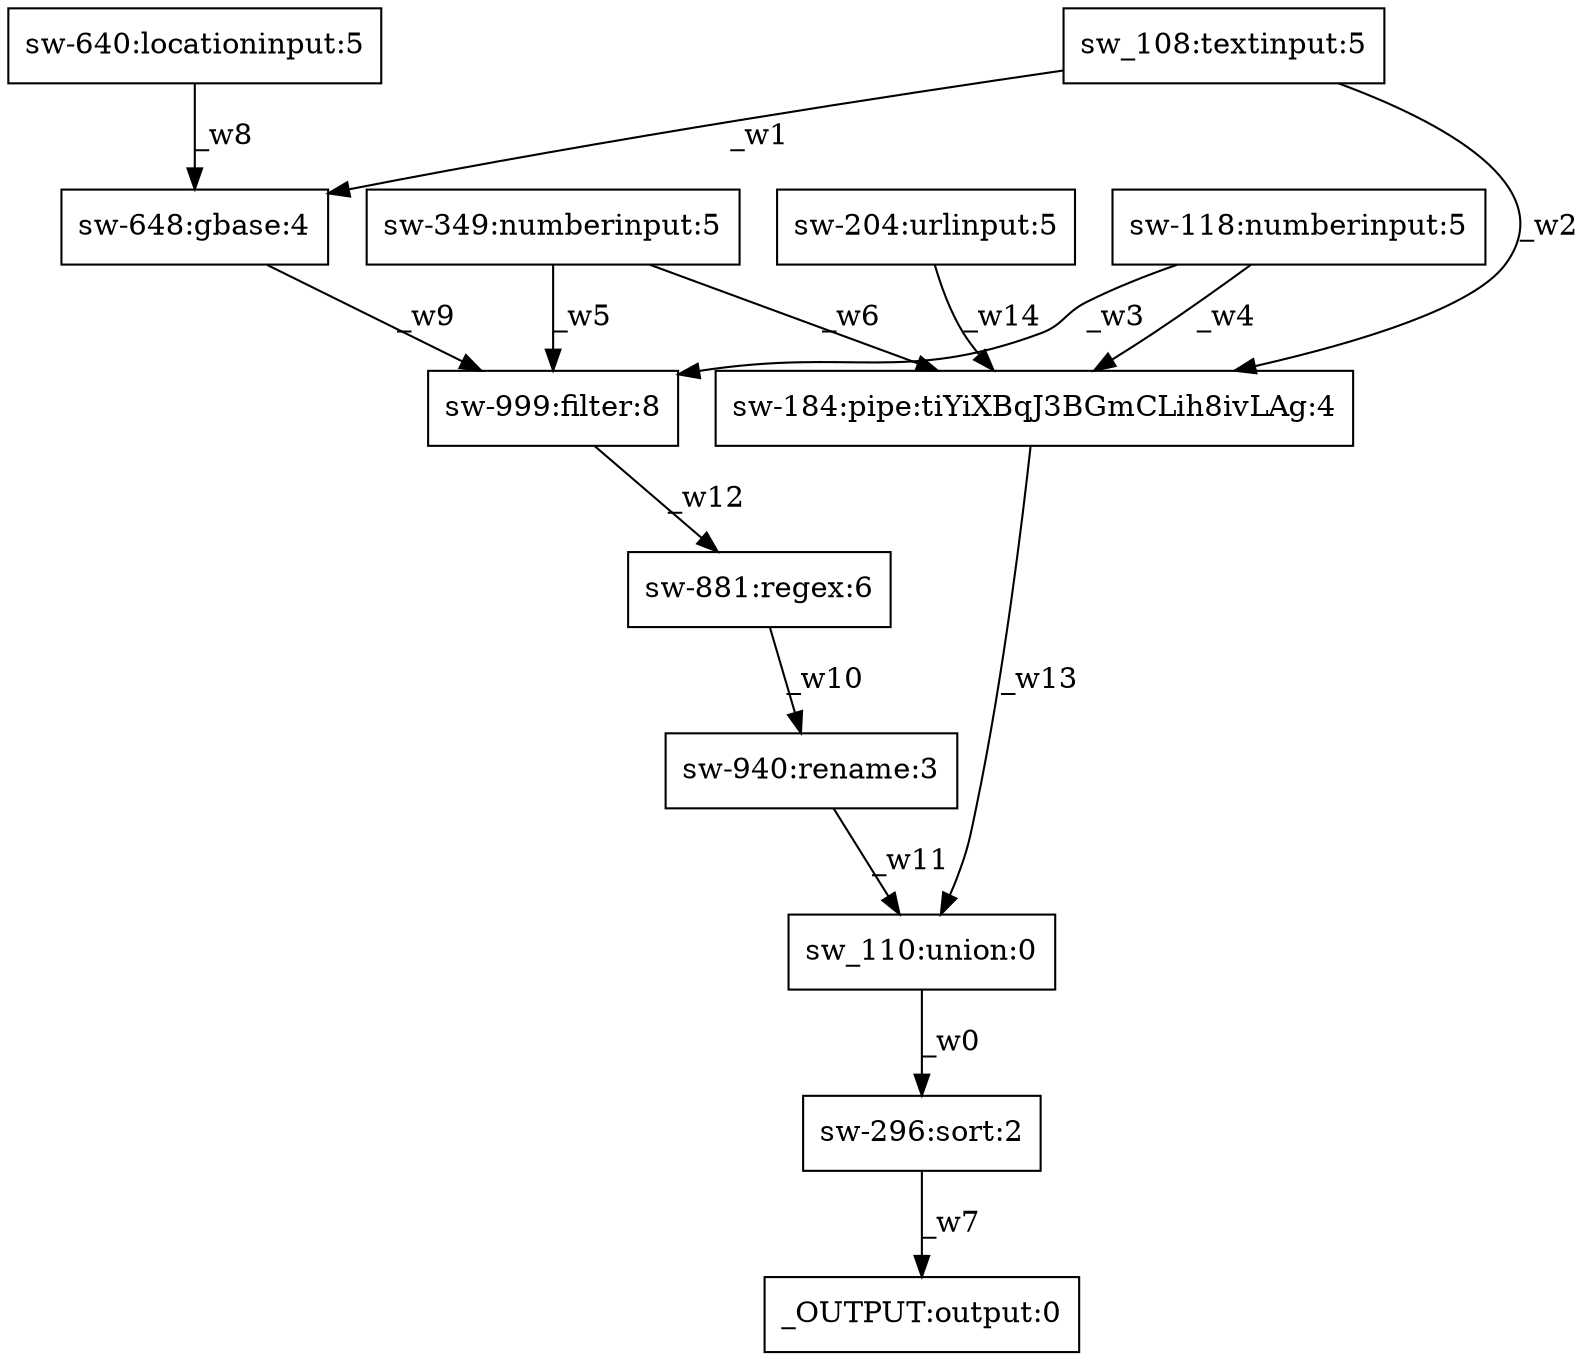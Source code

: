 digraph test1 { node [shape=box] "_OUTPUT" [label="_OUTPUT:output:0"];"sw-648" [label="sw-648:gbase:4"];"sw-940" [label="sw-940:rename:3"];"sw_110" [label="sw_110:union:0"];"sw-999" [label="sw-999:filter:8"];"sw_108" [label="sw_108:textinput:5"];"sw-184" [label="sw-184:pipe:tiYiXBqJ3BGmCLih8ivLAg:4"];"sw-296" [label="sw-296:sort:2"];"sw-640" [label="sw-640:locationinput:5"];"sw-881" [label="sw-881:regex:6"];"sw-118" [label="sw-118:numberinput:5"];"sw-349" [label="sw-349:numberinput:5"];"sw-204" [label="sw-204:urlinput:5"];"sw_110" -> "sw-296" [label="_w0"];"sw_108" -> "sw-648" [label="_w1"];"sw_108" -> "sw-184" [label="_w2"];"sw-118" -> "sw-999" [label="_w3"];"sw-118" -> "sw-184" [label="_w4"];"sw-349" -> "sw-999" [label="_w5"];"sw-349" -> "sw-184" [label="_w6"];"sw-296" -> "_OUTPUT" [label="_w7"];"sw-640" -> "sw-648" [label="_w8"];"sw-648" -> "sw-999" [label="_w9"];"sw-881" -> "sw-940" [label="_w10"];"sw-940" -> "sw_110" [label="_w11"];"sw-999" -> "sw-881" [label="_w12"];"sw-184" -> "sw_110" [label="_w13"];"sw-204" -> "sw-184" [label="_w14"];}